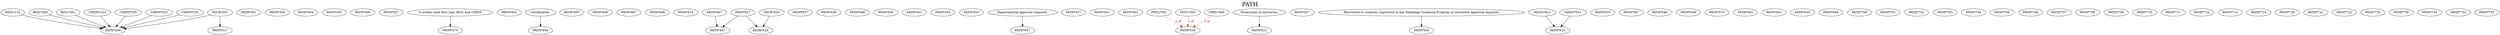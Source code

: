 digraph PATH {
labelloc = "t";
label = "PATH"
fontsize = 27;
"BIOL*112" -> "PATH*300"
"BIOL*200" -> "PATH*300"
"BIOL*201" -> "PATH*300"
"CHEM*123" -> "PATH*300"
"CHEM*205" -> "PATH*300"
"CHEM*233" -> "PATH*300"
"CHEM*235" -> "PATH*300"
"MICB*202" -> "PATH*300"
"PATH*301"
"PATH*303"
"PATH*304"
"PATH*305"
"PATH*306"
"PATH*327"
"6 credits each first year BIOL and CHEM" -> "PATH*375" [style=solid]
"PATH*402"
"Certification." -> "PATH*404" [style=solid]
"PATH*405"
"PATH*406"
"PATH*407"
"PATH*408"
"PATH*415"
"MICB*202" -> "PATH*417" [style=solid]
"PATH*427"
"PATH*437"
"PATH*438"
"PATH*427" -> "PATH*447"
"PATH*467" -> "PATH*447"
"PATH*448"
"PATH*450"
"PATH*451"
"PATH*452"
"PATH*453"
"Departmental approval required." -> "PATH*457" [style=solid]
"PATH*477"
"PATH*501"
"PATH*502"
"PHYL*301" -> "PATH*518" [style=dashed] [label="1 of", fontcolor=firebrick4] [color=red3]
"PHYL*303" -> "PATH*518" [style=dashed] [label="1 of", fontcolor=firebrick4] [color=red3]
"PHYL*400" -> "PATH*518" [style=dashed] [label="1 of", fontcolor=firebrick4] [color=red3]
"Permission of instructor." -> "PATH*521" [style=solid]
"MICB*200" -> "PATH*523"
"PATH*427" -> "PATH*523"
"PATH*527"
"Restricted to students registered in the Pathology Graduate Program or instructor approval required." -> "PATH*530" [style=solid]
"MEDG*421" -> "PATH*531" [style=solid]
"MEDG*521" -> "PATH*531" [style=solid]
"PATH*535"
"PATH*547"
"PATH*548"
"PATH*549"
"PATH*570"
"PATH*582"
"PATH*583"
"PATH*635"
"PATH*649"
"PATH*700"
"PATH*701"
"PATH*702"
"PATH*703"
"PATH*704"
"PATH*705"
"PATH*706"
"PATH*707"
"PATH*708"
"PATH*709"
"PATH*710"
"PATH*711"
"PATH*712"
"PATH*713"
"PATH*714"
"PATH*720"
"PATH*721"
"PATH*722"
"PATH*725"
"PATH*730"
"PATH*731"
"PATH*732"
"PATH*733"
}
